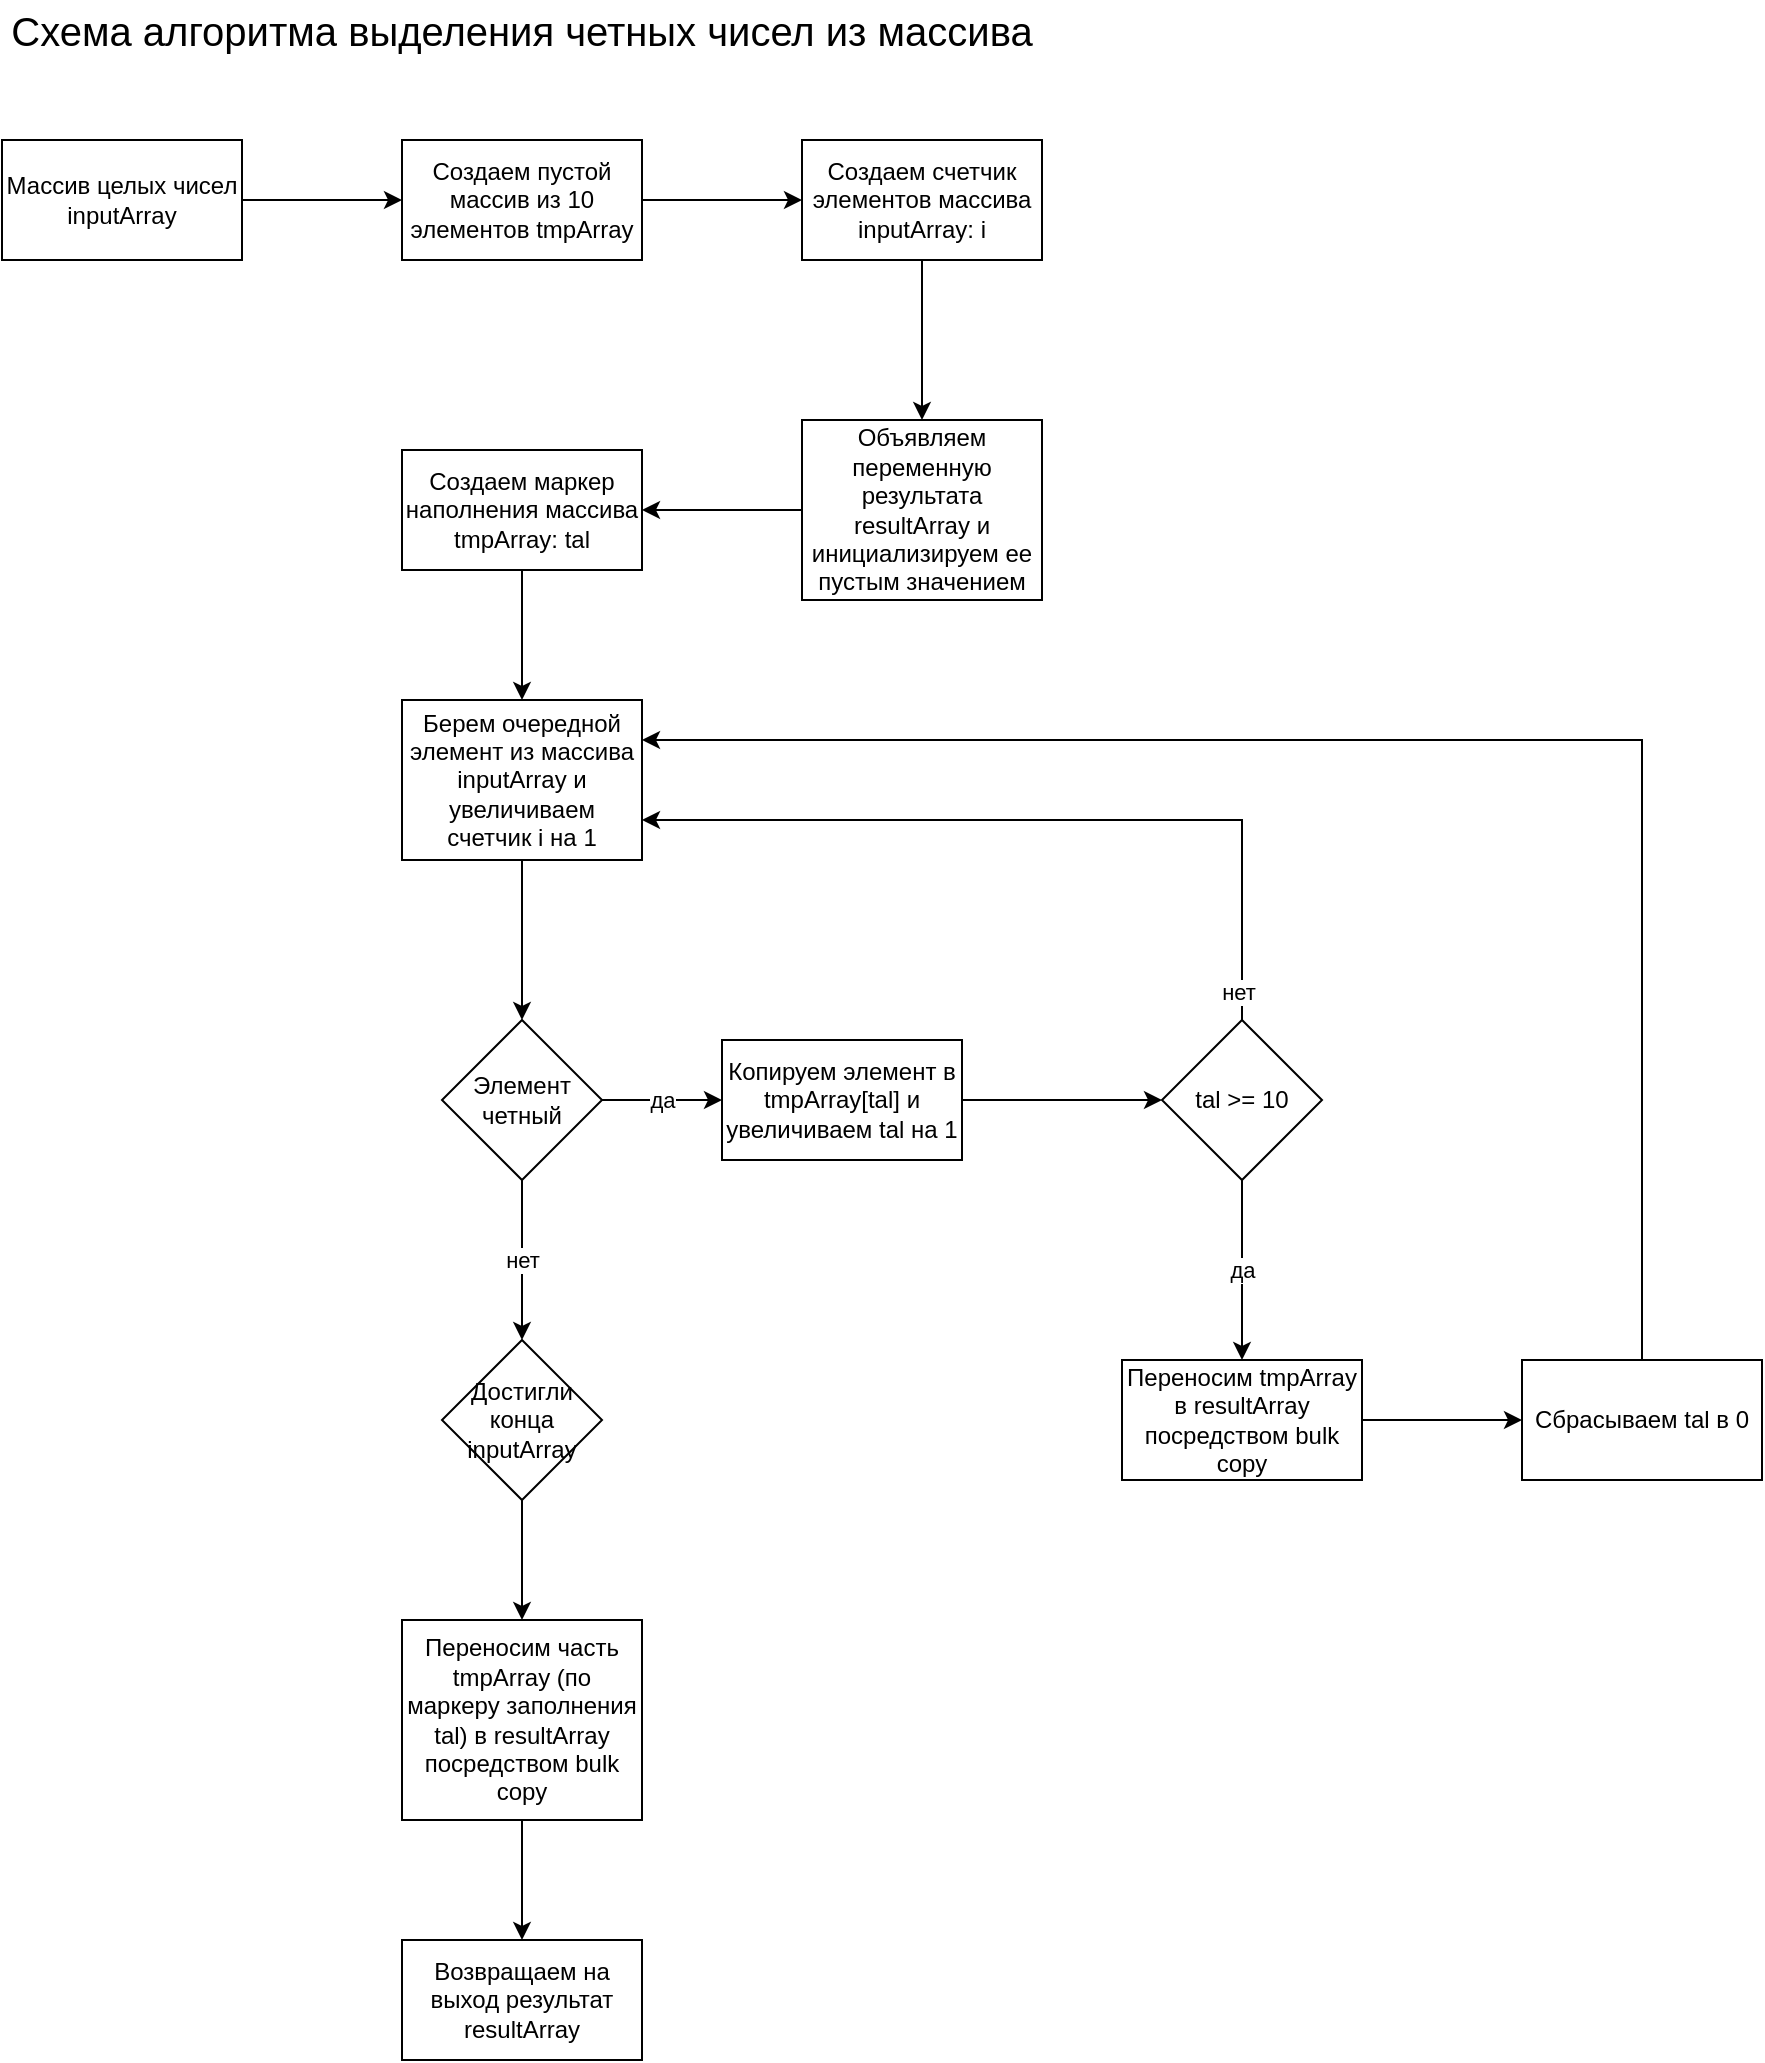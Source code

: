 <mxfile version="15.4.0" type="device"><diagram id="n-pmLl0qWT21Ix6ydYRx" name="Page-1"><mxGraphModel dx="1350" dy="816" grid="1" gridSize="10" guides="1" tooltips="1" connect="1" arrows="1" fold="1" page="1" pageScale="1" pageWidth="850" pageHeight="1100" math="0" shadow="0"><root><mxCell id="0"/><mxCell id="1" parent="0"/><mxCell id="5mOZDaU4VR4ZpmL7Z9jW-1" value="Схема алгоритма выделения четных чисел из массива" style="text;html=1;strokeColor=none;fillColor=none;align=center;verticalAlign=middle;whiteSpace=wrap;rounded=0;fontSize=20;" parent="1" vertex="1"><mxGeometry x="40" y="50" width="520" height="30" as="geometry"/></mxCell><mxCell id="wrWoJshsuK3zR-S0QhXY-3" value="" style="edgeStyle=orthogonalEdgeStyle;rounded=0;orthogonalLoop=1;jettySize=auto;html=1;" edge="1" parent="1" source="wrWoJshsuK3zR-S0QhXY-1" target="wrWoJshsuK3zR-S0QhXY-2"><mxGeometry relative="1" as="geometry"/></mxCell><mxCell id="wrWoJshsuK3zR-S0QhXY-1" value="Массив целых чисел inputArray" style="rounded=0;whiteSpace=wrap;html=1;" vertex="1" parent="1"><mxGeometry x="40" y="120" width="120" height="60" as="geometry"/></mxCell><mxCell id="wrWoJshsuK3zR-S0QhXY-12" value="" style="edgeStyle=orthogonalEdgeStyle;rounded=0;orthogonalLoop=1;jettySize=auto;html=1;" edge="1" parent="1" source="wrWoJshsuK3zR-S0QhXY-2" target="wrWoJshsuK3zR-S0QhXY-11"><mxGeometry relative="1" as="geometry"/></mxCell><mxCell id="wrWoJshsuK3zR-S0QhXY-2" value="Создаем пустой массив из 10 элементов tmpArray" style="whiteSpace=wrap;html=1;rounded=0;" vertex="1" parent="1"><mxGeometry x="240" y="120" width="120" height="60" as="geometry"/></mxCell><mxCell id="wrWoJshsuK3zR-S0QhXY-8" value="" style="edgeStyle=orthogonalEdgeStyle;rounded=0;orthogonalLoop=1;jettySize=auto;html=1;" edge="1" parent="1" source="wrWoJshsuK3zR-S0QhXY-4" target="wrWoJshsuK3zR-S0QhXY-7"><mxGeometry relative="1" as="geometry"/></mxCell><mxCell id="wrWoJshsuK3zR-S0QhXY-4" value="Берем очередной элемент из массива inputArray и увеличиваем счетчик i на 1" style="whiteSpace=wrap;html=1;rounded=0;" vertex="1" parent="1"><mxGeometry x="240" y="400" width="120" height="80" as="geometry"/></mxCell><mxCell id="wrWoJshsuK3zR-S0QhXY-10" value="да" style="edgeStyle=orthogonalEdgeStyle;rounded=0;orthogonalLoop=1;jettySize=auto;html=1;" edge="1" parent="1" source="wrWoJshsuK3zR-S0QhXY-7" target="wrWoJshsuK3zR-S0QhXY-9"><mxGeometry relative="1" as="geometry"/></mxCell><mxCell id="wrWoJshsuK3zR-S0QhXY-19" value="нет" style="edgeStyle=orthogonalEdgeStyle;rounded=0;orthogonalLoop=1;jettySize=auto;html=1;" edge="1" parent="1" source="wrWoJshsuK3zR-S0QhXY-7" target="wrWoJshsuK3zR-S0QhXY-18"><mxGeometry relative="1" as="geometry"/></mxCell><mxCell id="wrWoJshsuK3zR-S0QhXY-7" value="Элемент четный" style="rhombus;whiteSpace=wrap;html=1;rounded=0;" vertex="1" parent="1"><mxGeometry x="260" y="560" width="80" height="80" as="geometry"/></mxCell><mxCell id="wrWoJshsuK3zR-S0QhXY-25" value="" style="edgeStyle=orthogonalEdgeStyle;rounded=0;orthogonalLoop=1;jettySize=auto;html=1;" edge="1" parent="1" source="wrWoJshsuK3zR-S0QhXY-9" target="wrWoJshsuK3zR-S0QhXY-24"><mxGeometry relative="1" as="geometry"/></mxCell><mxCell id="wrWoJshsuK3zR-S0QhXY-9" value="Копируем элемент в tmpArray[tal] и увеличиваем tal на 1" style="whiteSpace=wrap;html=1;rounded=0;" vertex="1" parent="1"><mxGeometry x="400" y="570" width="120" height="60" as="geometry"/></mxCell><mxCell id="wrWoJshsuK3zR-S0QhXY-14" value="" style="edgeStyle=orthogonalEdgeStyle;rounded=0;orthogonalLoop=1;jettySize=auto;html=1;" edge="1" parent="1" source="wrWoJshsuK3zR-S0QhXY-11" target="wrWoJshsuK3zR-S0QhXY-13"><mxGeometry relative="1" as="geometry"/></mxCell><mxCell id="wrWoJshsuK3zR-S0QhXY-11" value="&lt;span&gt;Создаем счетчик элементов массива inputArray: i&lt;/span&gt;" style="whiteSpace=wrap;html=1;rounded=0;" vertex="1" parent="1"><mxGeometry x="440" y="120" width="120" height="60" as="geometry"/></mxCell><mxCell id="wrWoJshsuK3zR-S0QhXY-16" value="" style="edgeStyle=orthogonalEdgeStyle;rounded=0;orthogonalLoop=1;jettySize=auto;html=1;" edge="1" parent="1" source="wrWoJshsuK3zR-S0QhXY-13" target="wrWoJshsuK3zR-S0QhXY-15"><mxGeometry relative="1" as="geometry"/></mxCell><mxCell id="wrWoJshsuK3zR-S0QhXY-13" value="&lt;span&gt;Объявляем переменную результата resultArray и инициализируем ее пустым значением&lt;/span&gt;" style="whiteSpace=wrap;html=1;rounded=0;" vertex="1" parent="1"><mxGeometry x="440" y="260" width="120" height="90" as="geometry"/></mxCell><mxCell id="wrWoJshsuK3zR-S0QhXY-17" style="edgeStyle=orthogonalEdgeStyle;rounded=0;orthogonalLoop=1;jettySize=auto;html=1;" edge="1" parent="1" source="wrWoJshsuK3zR-S0QhXY-15" target="wrWoJshsuK3zR-S0QhXY-4"><mxGeometry relative="1" as="geometry"/></mxCell><mxCell id="wrWoJshsuK3zR-S0QhXY-15" value="Создаем маркер наполнения массива tmpArray: tal" style="whiteSpace=wrap;html=1;rounded=0;" vertex="1" parent="1"><mxGeometry x="240" y="275" width="120" height="60" as="geometry"/></mxCell><mxCell id="wrWoJshsuK3zR-S0QhXY-29" style="edgeStyle=orthogonalEdgeStyle;rounded=0;orthogonalLoop=1;jettySize=auto;html=1;" edge="1" parent="1" source="wrWoJshsuK3zR-S0QhXY-18" target="wrWoJshsuK3zR-S0QhXY-28"><mxGeometry relative="1" as="geometry"/></mxCell><mxCell id="wrWoJshsuK3zR-S0QhXY-18" value="Достигли конца inputArray" style="rhombus;whiteSpace=wrap;html=1;rounded=0;" vertex="1" parent="1"><mxGeometry x="260" y="720" width="80" height="80" as="geometry"/></mxCell><mxCell id="wrWoJshsuK3zR-S0QhXY-20" value="Возвращаем на выход результат resultArray" style="whiteSpace=wrap;html=1;rounded=0;" vertex="1" parent="1"><mxGeometry x="240" y="1020" width="120" height="60" as="geometry"/></mxCell><mxCell id="wrWoJshsuK3zR-S0QhXY-27" value="да" style="edgeStyle=orthogonalEdgeStyle;rounded=0;orthogonalLoop=1;jettySize=auto;html=1;" edge="1" parent="1" source="wrWoJshsuK3zR-S0QhXY-24" target="wrWoJshsuK3zR-S0QhXY-26"><mxGeometry relative="1" as="geometry"/></mxCell><mxCell id="wrWoJshsuK3zR-S0QhXY-34" style="edgeStyle=orthogonalEdgeStyle;rounded=0;orthogonalLoop=1;jettySize=auto;html=1;" edge="1" parent="1" source="wrWoJshsuK3zR-S0QhXY-24" target="wrWoJshsuK3zR-S0QhXY-4"><mxGeometry relative="1" as="geometry"><Array as="points"><mxPoint x="660" y="460"/></Array></mxGeometry></mxCell><mxCell id="wrWoJshsuK3zR-S0QhXY-35" value="нет" style="edgeLabel;html=1;align=center;verticalAlign=middle;resizable=0;points=[];" vertex="1" connectable="0" parent="wrWoJshsuK3zR-S0QhXY-34"><mxGeometry x="-0.93" y="2" relative="1" as="geometry"><mxPoint as="offset"/></mxGeometry></mxCell><mxCell id="wrWoJshsuK3zR-S0QhXY-24" value="tal &amp;gt;= 10" style="rhombus;whiteSpace=wrap;html=1;rounded=0;" vertex="1" parent="1"><mxGeometry x="620" y="560" width="80" height="80" as="geometry"/></mxCell><mxCell id="wrWoJshsuK3zR-S0QhXY-32" value="" style="edgeStyle=orthogonalEdgeStyle;rounded=0;orthogonalLoop=1;jettySize=auto;html=1;" edge="1" parent="1" source="wrWoJshsuK3zR-S0QhXY-26" target="wrWoJshsuK3zR-S0QhXY-31"><mxGeometry relative="1" as="geometry"/></mxCell><mxCell id="wrWoJshsuK3zR-S0QhXY-26" value="Переносим tmpArray в resultArray посредством bulk copy" style="whiteSpace=wrap;html=1;rounded=0;" vertex="1" parent="1"><mxGeometry x="600" y="730" width="120" height="60" as="geometry"/></mxCell><mxCell id="wrWoJshsuK3zR-S0QhXY-30" style="edgeStyle=orthogonalEdgeStyle;rounded=0;orthogonalLoop=1;jettySize=auto;html=1;" edge="1" parent="1" source="wrWoJshsuK3zR-S0QhXY-28" target="wrWoJshsuK3zR-S0QhXY-20"><mxGeometry relative="1" as="geometry"/></mxCell><mxCell id="wrWoJshsuK3zR-S0QhXY-28" value="Переносим часть tmpArray (по маркеру заполнения tal) в resultArray посредством bulk copy" style="whiteSpace=wrap;html=1;rounded=0;" vertex="1" parent="1"><mxGeometry x="240" y="860" width="120" height="100" as="geometry"/></mxCell><mxCell id="wrWoJshsuK3zR-S0QhXY-33" style="edgeStyle=orthogonalEdgeStyle;rounded=0;orthogonalLoop=1;jettySize=auto;html=1;" edge="1" parent="1" source="wrWoJshsuK3zR-S0QhXY-31" target="wrWoJshsuK3zR-S0QhXY-4"><mxGeometry relative="1" as="geometry"><Array as="points"><mxPoint x="860" y="420"/></Array></mxGeometry></mxCell><mxCell id="wrWoJshsuK3zR-S0QhXY-31" value="Сбрасываем tal в 0" style="whiteSpace=wrap;html=1;rounded=0;" vertex="1" parent="1"><mxGeometry x="800" y="730" width="120" height="60" as="geometry"/></mxCell></root></mxGraphModel></diagram></mxfile>